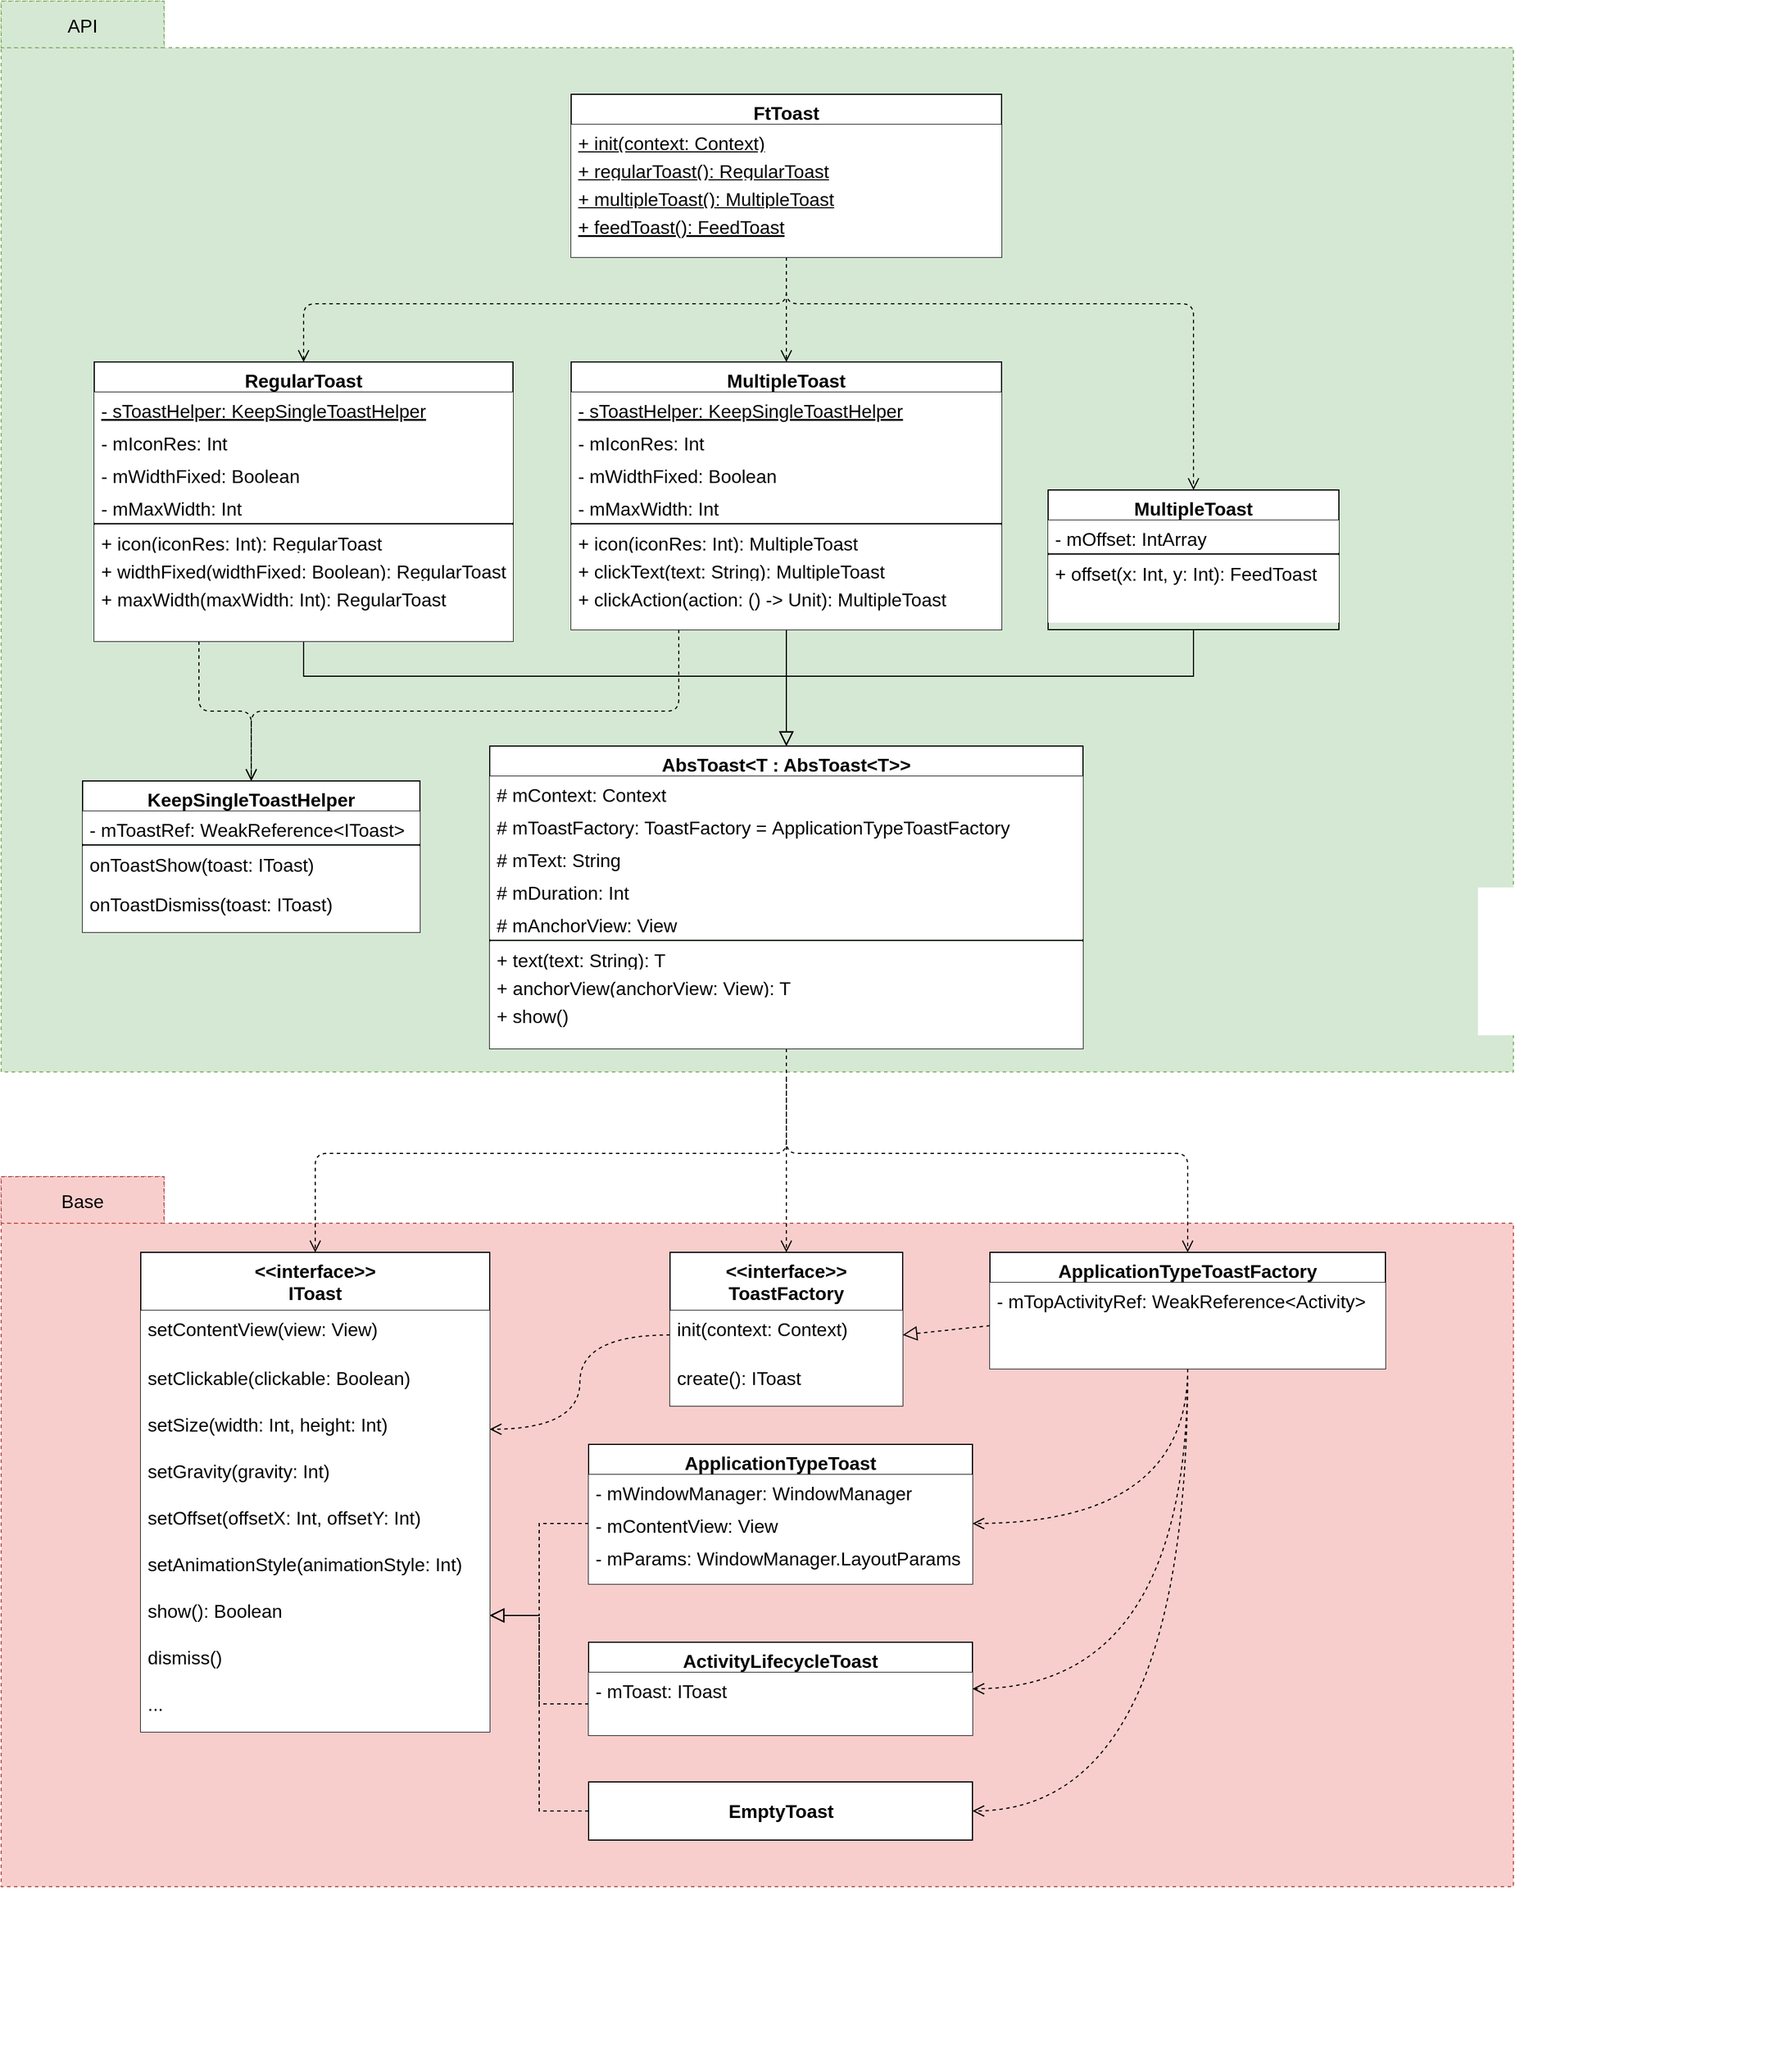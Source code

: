 <mxfile version="14.4.3" type="github">
  <diagram id="C5RBs43oDa-KdzZeNtuy" name="Page-1">
    <mxGraphModel dx="4164" dy="1985" grid="1" gridSize="10" guides="1" tooltips="1" connect="1" arrows="1" fold="1" page="1" pageScale="1" pageWidth="827" pageHeight="1169" math="0" shadow="0">
      <root>
        <mxCell id="WIyWlLk6GJQsqaUBKTNV-0" />
        <mxCell id="WIyWlLk6GJQsqaUBKTNV-1" parent="WIyWlLk6GJQsqaUBKTNV-0" />
        <mxCell id="pUb_GiG7vOhpu216ZRw7-0" value="" style="shape=folder;fontStyle=1;spacingTop=10;tabWidth=140;tabHeight=40;tabPosition=left;html=1;strokeWidth=1;dashed=1;strokeColor=#82b366;fillColor=#d5e8d4;" vertex="1" parent="WIyWlLk6GJQsqaUBKTNV-1">
          <mxGeometry x="-1570" y="360" width="1300" height="920" as="geometry" />
        </mxCell>
        <mxCell id="pUb_GiG7vOhpu216ZRw7-1" value="" style="shape=folder;fontStyle=1;spacingTop=10;tabWidth=140;tabHeight=40;tabPosition=left;html=1;strokeWidth=1;dashed=1;strokeColor=#b85450;fillColor=#f8cecc;" vertex="1" parent="WIyWlLk6GJQsqaUBKTNV-1">
          <mxGeometry x="-1570" y="1370" width="1300" height="610" as="geometry" />
        </mxCell>
        <mxCell id="pUb_GiG7vOhpu216ZRw7-2" value="&lt;&lt;interface&gt;&gt;&#xa;ToastFactory" style="swimlane;fontStyle=1;align=center;verticalAlign=top;childLayout=stackLayout;horizontal=1;startSize=50;horizontalStack=0;resizeParent=1;resizeLast=0;collapsible=1;marginBottom=0;rounded=0;shadow=0;strokeWidth=1;fontSize=16;" vertex="1" parent="WIyWlLk6GJQsqaUBKTNV-1">
          <mxGeometry x="-995" y="1435" width="200" height="132" as="geometry">
            <mxRectangle x="130" y="380" width="160" height="26" as="alternateBounds" />
          </mxGeometry>
        </mxCell>
        <mxCell id="pUb_GiG7vOhpu216ZRw7-3" value="init(context: Context)" style="text;align=left;verticalAlign=top;spacingLeft=4;spacingRight=4;overflow=hidden;rotatable=0;points=[[0,0.5],[1,0.5]];portConstraint=eastwest;fontSize=16;fillColor=#ffffff;" vertex="1" parent="pUb_GiG7vOhpu216ZRw7-2">
          <mxGeometry y="50" width="200" height="42" as="geometry" />
        </mxCell>
        <mxCell id="pUb_GiG7vOhpu216ZRw7-4" value="create(): IToast" style="text;align=left;verticalAlign=top;spacingLeft=4;spacingRight=4;overflow=hidden;rotatable=0;points=[[0,0.5],[1,0.5]];portConstraint=eastwest;fontSize=16;fillColor=#ffffff;" vertex="1" parent="pUb_GiG7vOhpu216ZRw7-2">
          <mxGeometry y="92" width="200" height="40" as="geometry" />
        </mxCell>
        <mxCell id="pUb_GiG7vOhpu216ZRw7-5" value="ApplicationTypeToastFactory" style="swimlane;fontStyle=1;align=center;verticalAlign=top;childLayout=stackLayout;horizontal=1;startSize=26;horizontalStack=0;resizeParent=1;resizeLast=0;collapsible=1;marginBottom=0;rounded=0;shadow=0;strokeWidth=1;fontSize=16;fillColor=#FFFFFF;" vertex="1" parent="WIyWlLk6GJQsqaUBKTNV-1">
          <mxGeometry x="-720" y="1435" width="340" height="100" as="geometry">
            <mxRectangle x="130" y="380" width="160" height="26" as="alternateBounds" />
          </mxGeometry>
        </mxCell>
        <mxCell id="pUb_GiG7vOhpu216ZRw7-6" value="- mTopActivityRef: WeakReference&lt;Activity&gt;" style="text;align=left;verticalAlign=top;spacingLeft=4;spacingRight=4;overflow=hidden;rotatable=0;points=[[0,0.5],[1,0.5]];portConstraint=eastwest;rounded=0;shadow=0;html=0;fontSize=16;fillColor=#ffffff;" vertex="1" parent="pUb_GiG7vOhpu216ZRw7-5">
          <mxGeometry y="26" width="340" height="74" as="geometry" />
        </mxCell>
        <mxCell id="pUb_GiG7vOhpu216ZRw7-7" value="ApplicationTypeToast" style="swimlane;fontStyle=1;align=center;verticalAlign=top;childLayout=stackLayout;horizontal=1;startSize=26;horizontalStack=0;resizeParent=1;resizeLast=0;collapsible=1;marginBottom=0;rounded=0;shadow=0;strokeWidth=1;fontSize=16;" vertex="1" parent="WIyWlLk6GJQsqaUBKTNV-1">
          <mxGeometry x="-1065" y="1600" width="330" height="120" as="geometry">
            <mxRectangle x="130" y="380" width="160" height="26" as="alternateBounds" />
          </mxGeometry>
        </mxCell>
        <mxCell id="pUb_GiG7vOhpu216ZRw7-8" value="- mWindowManager: WindowManager" style="text;align=left;verticalAlign=top;spacingLeft=4;spacingRight=4;overflow=hidden;rotatable=0;points=[[0,0.5],[1,0.5]];portConstraint=eastwest;rounded=0;shadow=0;html=0;fontSize=16;fillColor=#ffffff;" vertex="1" parent="pUb_GiG7vOhpu216ZRw7-7">
          <mxGeometry y="26" width="330" height="28" as="geometry" />
        </mxCell>
        <mxCell id="pUb_GiG7vOhpu216ZRw7-9" value="- mContentView: View" style="text;align=left;verticalAlign=top;spacingLeft=4;spacingRight=4;overflow=hidden;rotatable=0;points=[[0,0.5],[1,0.5]];portConstraint=eastwest;rounded=0;shadow=0;html=0;fontSize=16;fillColor=#ffffff;" vertex="1" parent="pUb_GiG7vOhpu216ZRw7-7">
          <mxGeometry y="54" width="330" height="28" as="geometry" />
        </mxCell>
        <mxCell id="pUb_GiG7vOhpu216ZRw7-10" value="- mParams: WindowManager.LayoutParams" style="text;align=left;verticalAlign=top;spacingLeft=4;spacingRight=4;overflow=hidden;rotatable=0;points=[[0,0.5],[1,0.5]];portConstraint=eastwest;rounded=0;shadow=0;html=0;fontSize=16;fillColor=#ffffff;" vertex="1" parent="pUb_GiG7vOhpu216ZRw7-7">
          <mxGeometry y="82" width="330" height="38" as="geometry" />
        </mxCell>
        <mxCell id="pUb_GiG7vOhpu216ZRw7-11" style="edgeStyle=orthogonalEdgeStyle;rounded=0;orthogonalLoop=1;jettySize=auto;html=1;exitX=1;exitY=0.5;exitDx=0;exitDy=0;fontSize=16;" edge="1" parent="pUb_GiG7vOhpu216ZRw7-7">
          <mxGeometry relative="1" as="geometry">
            <mxPoint x="630" y="340.0" as="sourcePoint" />
            <mxPoint x="630" y="340.0" as="targetPoint" />
          </mxGeometry>
        </mxCell>
        <mxCell id="pUb_GiG7vOhpu216ZRw7-12" value="AbsToast&lt;T : AbsToast&lt;T&gt;&gt;" style="swimlane;fontStyle=1;align=center;verticalAlign=top;childLayout=stackLayout;horizontal=1;startSize=26;horizontalStack=0;resizeParent=1;resizeLast=0;collapsible=1;marginBottom=0;rounded=0;shadow=0;strokeWidth=1;fontSize=16;" vertex="1" parent="WIyWlLk6GJQsqaUBKTNV-1">
          <mxGeometry x="-1150" y="1000" width="510" height="260" as="geometry">
            <mxRectangle x="130" y="380" width="160" height="26" as="alternateBounds" />
          </mxGeometry>
        </mxCell>
        <mxCell id="pUb_GiG7vOhpu216ZRw7-13" value="# mContext: Context" style="text;align=left;verticalAlign=top;spacingLeft=4;spacingRight=4;overflow=hidden;rotatable=0;points=[[0,0.5],[1,0.5]];portConstraint=eastwest;rounded=0;shadow=0;html=0;fontSize=16;fillColor=#ffffff;" vertex="1" parent="pUb_GiG7vOhpu216ZRw7-12">
          <mxGeometry y="26" width="510" height="28" as="geometry" />
        </mxCell>
        <mxCell id="pUb_GiG7vOhpu216ZRw7-14" value="# mToastFactory: ToastFactory = ApplicationTypeToastFactory" style="text;align=left;verticalAlign=top;spacingLeft=4;spacingRight=4;overflow=hidden;rotatable=0;points=[[0,0.5],[1,0.5]];portConstraint=eastwest;rounded=0;shadow=0;html=0;fontSize=16;fillColor=#ffffff;" vertex="1" parent="pUb_GiG7vOhpu216ZRw7-12">
          <mxGeometry y="54" width="510" height="28" as="geometry" />
        </mxCell>
        <mxCell id="pUb_GiG7vOhpu216ZRw7-15" value="# mText: String" style="text;align=left;verticalAlign=top;spacingLeft=4;spacingRight=4;overflow=hidden;rotatable=0;points=[[0,0.5],[1,0.5]];portConstraint=eastwest;rounded=0;shadow=0;html=0;fontSize=16;fillColor=#ffffff;" vertex="1" parent="pUb_GiG7vOhpu216ZRw7-12">
          <mxGeometry y="82" width="510" height="28" as="geometry" />
        </mxCell>
        <mxCell id="pUb_GiG7vOhpu216ZRw7-16" value="# mDuration: Int" style="text;align=left;verticalAlign=top;spacingLeft=4;spacingRight=4;overflow=hidden;rotatable=0;points=[[0,0.5],[1,0.5]];portConstraint=eastwest;rounded=0;shadow=0;html=0;fontSize=16;fillColor=#ffffff;" vertex="1" parent="pUb_GiG7vOhpu216ZRw7-12">
          <mxGeometry y="110" width="510" height="28" as="geometry" />
        </mxCell>
        <mxCell id="pUb_GiG7vOhpu216ZRw7-17" value="# mAnchorView: View" style="text;align=left;verticalAlign=top;spacingLeft=4;spacingRight=4;overflow=hidden;rotatable=0;points=[[0,0.5],[1,0.5]];portConstraint=eastwest;rounded=0;shadow=0;html=0;fontSize=16;fillColor=#ffffff;" vertex="1" parent="pUb_GiG7vOhpu216ZRw7-12">
          <mxGeometry y="138" width="510" height="28" as="geometry" />
        </mxCell>
        <mxCell id="pUb_GiG7vOhpu216ZRw7-18" value="" style="line;strokeWidth=1;html=1;perimeter=backbonePerimeter;points=[];outlineConnect=0;fillColor=#ffffff;gradientColor=#ffffff;align=center;" vertex="1" parent="pUb_GiG7vOhpu216ZRw7-12">
          <mxGeometry y="166" width="510" height="2" as="geometry" />
        </mxCell>
        <mxCell id="pUb_GiG7vOhpu216ZRw7-19" value="+ text(text: String): T" style="text;align=left;verticalAlign=top;spacingLeft=4;spacingRight=4;overflow=hidden;rotatable=0;points=[[0,0.5],[1,0.5]];portConstraint=eastwest;fontStyle=0;fontSize=16;fillColor=#ffffff;" vertex="1" parent="pUb_GiG7vOhpu216ZRw7-12">
          <mxGeometry y="168" width="510" height="24" as="geometry" />
        </mxCell>
        <mxCell id="pUb_GiG7vOhpu216ZRw7-20" value="+ anchorView(anchorView: View): T" style="text;align=left;verticalAlign=top;spacingLeft=4;spacingRight=4;overflow=hidden;rotatable=0;points=[[0,0.5],[1,0.5]];portConstraint=eastwest;fontStyle=0;fontSize=16;fillColor=#ffffff;" vertex="1" parent="pUb_GiG7vOhpu216ZRw7-12">
          <mxGeometry y="192" width="510" height="24" as="geometry" />
        </mxCell>
        <mxCell id="pUb_GiG7vOhpu216ZRw7-21" value="+ show()" style="text;align=left;verticalAlign=top;spacingLeft=4;spacingRight=4;overflow=hidden;rotatable=0;points=[[0,0.5],[1,0.5]];portConstraint=eastwest;fontStyle=0;fontSize=16;fillColor=#ffffff;" vertex="1" parent="pUb_GiG7vOhpu216ZRw7-12">
          <mxGeometry y="216" width="510" height="44" as="geometry" />
        </mxCell>
        <mxCell id="pUb_GiG7vOhpu216ZRw7-22" style="edgeStyle=orthogonalEdgeStyle;rounded=0;orthogonalLoop=1;jettySize=auto;html=1;exitX=1;exitY=0.5;exitDx=0;exitDy=0;fontSize=16;" edge="1" parent="pUb_GiG7vOhpu216ZRw7-12">
          <mxGeometry relative="1" as="geometry">
            <mxPoint x="165" y="560.0" as="sourcePoint" />
            <mxPoint x="165" y="560.0" as="targetPoint" />
          </mxGeometry>
        </mxCell>
        <mxCell id="pUb_GiG7vOhpu216ZRw7-23" value="RegularToast" style="swimlane;fontStyle=1;align=center;verticalAlign=top;childLayout=stackLayout;horizontal=1;startSize=26;horizontalStack=0;resizeParent=1;resizeLast=0;collapsible=1;marginBottom=0;rounded=0;shadow=0;strokeWidth=1;fontSize=16;" vertex="1" parent="WIyWlLk6GJQsqaUBKTNV-1">
          <mxGeometry x="-1490" y="670" width="360" height="240" as="geometry">
            <mxRectangle x="130" y="380" width="160" height="26" as="alternateBounds" />
          </mxGeometry>
        </mxCell>
        <mxCell id="pUb_GiG7vOhpu216ZRw7-24" value="- sToastHelper: KeepSingleToastHelper" style="text;align=left;verticalAlign=top;spacingLeft=4;spacingRight=4;overflow=hidden;rotatable=0;points=[[0,0.5],[1,0.5]];portConstraint=eastwest;rounded=0;shadow=0;html=0;fontSize=16;fontStyle=4;fillColor=#ffffff;" vertex="1" parent="pUb_GiG7vOhpu216ZRw7-23">
          <mxGeometry y="26" width="360" height="28" as="geometry" />
        </mxCell>
        <mxCell id="pUb_GiG7vOhpu216ZRw7-25" value="- mIconRes: Int" style="text;align=left;verticalAlign=top;spacingLeft=4;spacingRight=4;overflow=hidden;rotatable=0;points=[[0,0.5],[1,0.5]];portConstraint=eastwest;rounded=0;shadow=0;html=0;fontSize=16;fillColor=#ffffff;" vertex="1" parent="pUb_GiG7vOhpu216ZRw7-23">
          <mxGeometry y="54" width="360" height="28" as="geometry" />
        </mxCell>
        <mxCell id="pUb_GiG7vOhpu216ZRw7-26" value="- mWidthFixed: Boolean" style="text;align=left;verticalAlign=top;spacingLeft=4;spacingRight=4;overflow=hidden;rotatable=0;points=[[0,0.5],[1,0.5]];portConstraint=eastwest;rounded=0;shadow=0;html=0;fontSize=16;fillColor=#ffffff;" vertex="1" parent="pUb_GiG7vOhpu216ZRw7-23">
          <mxGeometry y="82" width="360" height="28" as="geometry" />
        </mxCell>
        <mxCell id="pUb_GiG7vOhpu216ZRw7-27" value="- mMaxWidth: Int" style="text;align=left;verticalAlign=top;spacingLeft=4;spacingRight=4;overflow=hidden;rotatable=0;points=[[0,0.5],[1,0.5]];portConstraint=eastwest;rounded=0;shadow=0;html=0;fontSize=16;fillColor=#ffffff;" vertex="1" parent="pUb_GiG7vOhpu216ZRw7-23">
          <mxGeometry y="110" width="360" height="28" as="geometry" />
        </mxCell>
        <mxCell id="pUb_GiG7vOhpu216ZRw7-28" value="" style="line;html=1;strokeWidth=1;align=left;verticalAlign=middle;spacingTop=-1;spacingLeft=3;spacingRight=3;rotatable=0;labelPosition=right;points=[];portConstraint=eastwest;fontSize=16;fillColor=#000000;" vertex="1" parent="pUb_GiG7vOhpu216ZRw7-23">
          <mxGeometry y="138" width="360" height="2" as="geometry" />
        </mxCell>
        <mxCell id="pUb_GiG7vOhpu216ZRw7-29" value="+ icon(iconRes: Int): RegularToast" style="text;align=left;verticalAlign=top;spacingLeft=4;spacingRight=4;overflow=hidden;rotatable=0;points=[[0,0.5],[1,0.5]];portConstraint=eastwest;fontStyle=0;fontSize=16;fillColor=#ffffff;" vertex="1" parent="pUb_GiG7vOhpu216ZRw7-23">
          <mxGeometry y="140" width="360" height="24" as="geometry" />
        </mxCell>
        <mxCell id="pUb_GiG7vOhpu216ZRw7-30" value="+ widthFixed(widthFixed: Boolean): RegularToast" style="text;align=left;verticalAlign=top;spacingLeft=4;spacingRight=4;overflow=hidden;rotatable=0;points=[[0,0.5],[1,0.5]];portConstraint=eastwest;fontStyle=0;fontSize=16;fillColor=#ffffff;" vertex="1" parent="pUb_GiG7vOhpu216ZRw7-23">
          <mxGeometry y="164" width="360" height="24" as="geometry" />
        </mxCell>
        <mxCell id="pUb_GiG7vOhpu216ZRw7-31" value="+ maxWidth(maxWidth: Int): RegularToast" style="text;align=left;verticalAlign=top;spacingLeft=4;spacingRight=4;overflow=hidden;rotatable=0;points=[[0,0.5],[1,0.5]];portConstraint=eastwest;fontStyle=0;fontSize=16;fillColor=#ffffff;" vertex="1" parent="pUb_GiG7vOhpu216ZRw7-23">
          <mxGeometry y="188" width="360" height="52" as="geometry" />
        </mxCell>
        <mxCell id="pUb_GiG7vOhpu216ZRw7-32" style="edgeStyle=orthogonalEdgeStyle;rounded=0;orthogonalLoop=1;jettySize=auto;html=1;exitX=1;exitY=0.5;exitDx=0;exitDy=0;fontSize=16;" edge="1" parent="pUb_GiG7vOhpu216ZRw7-23">
          <mxGeometry relative="1" as="geometry">
            <mxPoint x="630" y="170.0" as="sourcePoint" />
            <mxPoint x="630" y="170.0" as="targetPoint" />
          </mxGeometry>
        </mxCell>
        <mxCell id="pUb_GiG7vOhpu216ZRw7-33" value="KeepSingleToastHelper" style="swimlane;fontStyle=1;align=center;verticalAlign=top;childLayout=stackLayout;horizontal=1;startSize=26;horizontalStack=0;resizeParent=1;resizeLast=0;collapsible=1;marginBottom=0;rounded=0;shadow=0;strokeWidth=1;fontSize=16;" vertex="1" parent="WIyWlLk6GJQsqaUBKTNV-1">
          <mxGeometry x="-1500" y="1030" width="290" height="130" as="geometry">
            <mxRectangle x="130" y="380" width="160" height="26" as="alternateBounds" />
          </mxGeometry>
        </mxCell>
        <mxCell id="pUb_GiG7vOhpu216ZRw7-34" value="- mToastRef: WeakReference&lt;IToast&gt;" style="text;align=left;verticalAlign=top;spacingLeft=4;spacingRight=4;overflow=hidden;rotatable=0;points=[[0,0.5],[1,0.5]];portConstraint=eastwest;rounded=0;shadow=0;html=0;fontSize=16;fillColor=#ffffff;" vertex="1" parent="pUb_GiG7vOhpu216ZRw7-33">
          <mxGeometry y="26" width="290" height="28" as="geometry" />
        </mxCell>
        <mxCell id="pUb_GiG7vOhpu216ZRw7-35" value="" style="line;strokeWidth=1;html=1;perimeter=backbonePerimeter;points=[];outlineConnect=0;fillColor=#ffffff;gradientColor=#ffffff;align=center;" vertex="1" parent="pUb_GiG7vOhpu216ZRw7-33">
          <mxGeometry y="54" width="290" height="2" as="geometry" />
        </mxCell>
        <mxCell id="pUb_GiG7vOhpu216ZRw7-36" value="onToastShow(toast: IToast)" style="text;align=left;verticalAlign=top;spacingLeft=4;spacingRight=4;overflow=hidden;rotatable=0;points=[[0,0.5],[1,0.5]];portConstraint=eastwest;fontStyle=0;fontSize=16;fillColor=#ffffff;" vertex="1" parent="pUb_GiG7vOhpu216ZRw7-33">
          <mxGeometry y="56" width="290" height="34" as="geometry" />
        </mxCell>
        <mxCell id="pUb_GiG7vOhpu216ZRw7-37" value="onToastDismiss(toast: IToast)" style="text;align=left;verticalAlign=top;spacingLeft=4;spacingRight=4;overflow=hidden;rotatable=0;points=[[0,0.5],[1,0.5]];portConstraint=eastwest;fontStyle=0;fontSize=16;fillColor=#ffffff;" vertex="1" parent="pUb_GiG7vOhpu216ZRw7-33">
          <mxGeometry y="90" width="290" height="40" as="geometry" />
        </mxCell>
        <mxCell id="pUb_GiG7vOhpu216ZRw7-38" style="edgeStyle=orthogonalEdgeStyle;rounded=0;orthogonalLoop=1;jettySize=auto;html=1;exitX=1;exitY=0.5;exitDx=0;exitDy=0;fontSize=16;" edge="1" parent="pUb_GiG7vOhpu216ZRw7-33">
          <mxGeometry relative="1" as="geometry">
            <mxPoint x="630" y="170.0" as="sourcePoint" />
            <mxPoint x="630" y="170.0" as="targetPoint" />
          </mxGeometry>
        </mxCell>
        <mxCell id="pUb_GiG7vOhpu216ZRw7-39" value="MultipleToast" style="swimlane;fontStyle=1;align=center;verticalAlign=top;childLayout=stackLayout;horizontal=1;startSize=26;horizontalStack=0;resizeParent=1;resizeLast=0;collapsible=1;marginBottom=0;rounded=0;shadow=0;strokeWidth=1;fontSize=16;" vertex="1" parent="WIyWlLk6GJQsqaUBKTNV-1">
          <mxGeometry x="-1080" y="670" width="370" height="230" as="geometry">
            <mxRectangle x="130" y="380" width="160" height="26" as="alternateBounds" />
          </mxGeometry>
        </mxCell>
        <mxCell id="pUb_GiG7vOhpu216ZRw7-40" value="- sToastHelper: KeepSingleToastHelper" style="text;align=left;verticalAlign=top;spacingLeft=4;spacingRight=4;overflow=hidden;rotatable=0;points=[[0,0.5],[1,0.5]];portConstraint=eastwest;rounded=0;shadow=0;html=0;fontSize=16;fontStyle=4;fillColor=#ffffff;" vertex="1" parent="pUb_GiG7vOhpu216ZRw7-39">
          <mxGeometry y="26" width="370" height="28" as="geometry" />
        </mxCell>
        <mxCell id="pUb_GiG7vOhpu216ZRw7-41" value="- mIconRes: Int" style="text;align=left;verticalAlign=top;spacingLeft=4;spacingRight=4;overflow=hidden;rotatable=0;points=[[0,0.5],[1,0.5]];portConstraint=eastwest;rounded=0;shadow=0;html=0;fontSize=16;fillColor=#ffffff;" vertex="1" parent="pUb_GiG7vOhpu216ZRw7-39">
          <mxGeometry y="54" width="370" height="28" as="geometry" />
        </mxCell>
        <mxCell id="pUb_GiG7vOhpu216ZRw7-42" value="- mWidthFixed: Boolean" style="text;align=left;verticalAlign=top;spacingLeft=4;spacingRight=4;overflow=hidden;rotatable=0;points=[[0,0.5],[1,0.5]];portConstraint=eastwest;rounded=0;shadow=0;html=0;fontSize=16;fillColor=#ffffff;" vertex="1" parent="pUb_GiG7vOhpu216ZRw7-39">
          <mxGeometry y="82" width="370" height="28" as="geometry" />
        </mxCell>
        <mxCell id="pUb_GiG7vOhpu216ZRw7-43" value="- mMaxWidth: Int" style="text;align=left;verticalAlign=top;spacingLeft=4;spacingRight=4;overflow=hidden;rotatable=0;points=[[0,0.5],[1,0.5]];portConstraint=eastwest;rounded=0;shadow=0;html=0;fontSize=16;fillColor=#ffffff;" vertex="1" parent="pUb_GiG7vOhpu216ZRw7-39">
          <mxGeometry y="110" width="370" height="28" as="geometry" />
        </mxCell>
        <mxCell id="pUb_GiG7vOhpu216ZRw7-44" value="" style="line;html=1;strokeWidth=1;align=left;verticalAlign=middle;spacingTop=-1;spacingLeft=3;spacingRight=3;rotatable=0;labelPosition=right;points=[];portConstraint=eastwest;fontSize=16;fillColor=#000000;" vertex="1" parent="pUb_GiG7vOhpu216ZRw7-39">
          <mxGeometry y="138" width="370" height="2" as="geometry" />
        </mxCell>
        <mxCell id="pUb_GiG7vOhpu216ZRw7-45" value="+ icon(iconRes: Int): MultipleToast" style="text;align=left;verticalAlign=top;spacingLeft=4;spacingRight=4;overflow=hidden;rotatable=0;points=[[0,0.5],[1,0.5]];portConstraint=eastwest;fontStyle=0;fontSize=16;fillColor=#ffffff;" vertex="1" parent="pUb_GiG7vOhpu216ZRw7-39">
          <mxGeometry y="140" width="370" height="24" as="geometry" />
        </mxCell>
        <mxCell id="pUb_GiG7vOhpu216ZRw7-46" value="+ clickText(text: String): MultipleToast" style="text;align=left;verticalAlign=top;spacingLeft=4;spacingRight=4;overflow=hidden;rotatable=0;points=[[0,0.5],[1,0.5]];portConstraint=eastwest;fontStyle=0;fontSize=16;fillColor=#ffffff;" vertex="1" parent="pUb_GiG7vOhpu216ZRw7-39">
          <mxGeometry y="164" width="370" height="24" as="geometry" />
        </mxCell>
        <mxCell id="pUb_GiG7vOhpu216ZRw7-47" value="+ clickAction(action: () -&gt; Unit): MultipleToast" style="text;align=left;verticalAlign=top;spacingLeft=4;spacingRight=4;overflow=hidden;rotatable=0;points=[[0,0.5],[1,0.5]];portConstraint=eastwest;fontStyle=0;fontSize=16;fillColor=#ffffff;" vertex="1" parent="pUb_GiG7vOhpu216ZRw7-39">
          <mxGeometry y="188" width="370" height="42" as="geometry" />
        </mxCell>
        <mxCell id="pUb_GiG7vOhpu216ZRw7-48" style="edgeStyle=orthogonalEdgeStyle;rounded=0;orthogonalLoop=1;jettySize=auto;html=1;exitX=1;exitY=0.5;exitDx=0;exitDy=0;fontSize=16;" edge="1" parent="pUb_GiG7vOhpu216ZRw7-39">
          <mxGeometry relative="1" as="geometry">
            <mxPoint x="630" y="170.0" as="sourcePoint" />
            <mxPoint x="630" y="170.0" as="targetPoint" />
          </mxGeometry>
        </mxCell>
        <mxCell id="pUb_GiG7vOhpu216ZRw7-49" style="edgeStyle=orthogonalEdgeStyle;rounded=0;orthogonalLoop=1;jettySize=auto;html=1;exitX=1;exitY=0.5;exitDx=0;exitDy=0;fontSize=16;" edge="1" parent="WIyWlLk6GJQsqaUBKTNV-1">
          <mxGeometry relative="1" as="geometry">
            <mxPoint x="-440" y="840" as="sourcePoint" />
            <mxPoint x="-440" y="840" as="targetPoint" />
          </mxGeometry>
        </mxCell>
        <mxCell id="pUb_GiG7vOhpu216ZRw7-50" value="MultipleToast" style="swimlane;fontStyle=1;align=center;verticalAlign=top;childLayout=stackLayout;horizontal=1;startSize=26;horizontalStack=0;resizeParent=1;resizeLast=0;collapsible=1;marginBottom=0;rounded=0;shadow=0;strokeWidth=1;fontSize=16;" vertex="1" parent="WIyWlLk6GJQsqaUBKTNV-1">
          <mxGeometry x="-670" y="780" width="250" height="120" as="geometry">
            <mxRectangle x="130" y="380" width="160" height="26" as="alternateBounds" />
          </mxGeometry>
        </mxCell>
        <mxCell id="pUb_GiG7vOhpu216ZRw7-51" value="- mOffset: IntArray" style="text;align=left;verticalAlign=top;spacingLeft=4;spacingRight=4;overflow=hidden;rotatable=0;points=[[0,0.5],[1,0.5]];portConstraint=eastwest;rounded=0;shadow=0;html=0;fontSize=16;fontStyle=0;fillColor=#ffffff;" vertex="1" parent="pUb_GiG7vOhpu216ZRw7-50">
          <mxGeometry y="26" width="250" height="28" as="geometry" />
        </mxCell>
        <mxCell id="pUb_GiG7vOhpu216ZRw7-52" value="" style="line;html=1;strokeWidth=1;align=left;verticalAlign=middle;spacingTop=-1;spacingLeft=3;spacingRight=3;rotatable=0;labelPosition=right;points=[];portConstraint=eastwest;fontSize=16;fillColor=#000000;" vertex="1" parent="pUb_GiG7vOhpu216ZRw7-50">
          <mxGeometry y="54" width="250" height="2" as="geometry" />
        </mxCell>
        <mxCell id="pUb_GiG7vOhpu216ZRw7-53" value="+ offset(x: Int, y: Int): FeedToast" style="text;align=left;verticalAlign=top;spacingLeft=4;spacingRight=4;overflow=hidden;rotatable=0;points=[[0,0.5],[1,0.5]];portConstraint=eastwest;fontStyle=0;fontSize=16;fillColor=#ffffff;" vertex="1" parent="pUb_GiG7vOhpu216ZRw7-50">
          <mxGeometry y="56" width="250" height="58" as="geometry" />
        </mxCell>
        <mxCell id="pUb_GiG7vOhpu216ZRw7-54" style="edgeStyle=orthogonalEdgeStyle;rounded=0;orthogonalLoop=1;jettySize=auto;html=1;exitX=1;exitY=0.5;exitDx=0;exitDy=0;fontSize=16;" edge="1" parent="pUb_GiG7vOhpu216ZRw7-50">
          <mxGeometry relative="1" as="geometry">
            <mxPoint x="630" y="170.0" as="sourcePoint" />
            <mxPoint x="630" y="170.0" as="targetPoint" />
          </mxGeometry>
        </mxCell>
        <mxCell id="pUb_GiG7vOhpu216ZRw7-55" value="" style="html=1;verticalAlign=bottom;endArrow=open;dashed=1;endSize=8;fontSize=16;exitX=0.5;exitY=1;exitDx=0;exitDy=0;entryX=0.5;entryY=0;entryDx=0;entryDy=0;edgeStyle=orthogonalEdgeStyle;" edge="1" parent="WIyWlLk6GJQsqaUBKTNV-1" source="pUb_GiG7vOhpu216ZRw7-76" target="pUb_GiG7vOhpu216ZRw7-23">
          <mxGeometry y="-60" relative="1" as="geometry">
            <mxPoint x="-1270" y="470" as="sourcePoint" />
            <mxPoint x="-1480" y="520" as="targetPoint" />
            <mxPoint as="offset" />
            <Array as="points">
              <mxPoint x="-895" y="620" />
              <mxPoint x="-1310" y="620" />
            </Array>
          </mxGeometry>
        </mxCell>
        <mxCell id="pUb_GiG7vOhpu216ZRw7-56" value="" style="endArrow=block;endSize=10;endFill=0;shadow=0;strokeWidth=1;rounded=0;elbow=vertical;fontSize=16;exitX=0.5;exitY=1;exitDx=0;exitDy=0;entryX=0.5;entryY=0;entryDx=0;entryDy=0;edgeStyle=orthogonalEdgeStyle;" edge="1" parent="WIyWlLk6GJQsqaUBKTNV-1" source="pUb_GiG7vOhpu216ZRw7-23" target="pUb_GiG7vOhpu216ZRw7-12">
          <mxGeometry width="160" relative="1" as="geometry">
            <mxPoint x="-1020" y="930" as="sourcePoint" />
            <mxPoint x="-1140" y="970" as="targetPoint" />
            <Array as="points">
              <mxPoint x="-1310" y="940" />
              <mxPoint x="-895" y="940" />
            </Array>
          </mxGeometry>
        </mxCell>
        <mxCell id="pUb_GiG7vOhpu216ZRw7-57" value="" style="endArrow=block;endSize=10;endFill=0;shadow=0;strokeWidth=1;rounded=0;elbow=vertical;fontSize=16;entryX=0.5;entryY=0;entryDx=0;entryDy=0;exitX=0.5;exitY=1;exitDx=0;exitDy=0;" edge="1" parent="WIyWlLk6GJQsqaUBKTNV-1" source="pUb_GiG7vOhpu216ZRw7-39" target="pUb_GiG7vOhpu216ZRw7-12">
          <mxGeometry width="160" relative="1" as="geometry">
            <mxPoint x="-895" y="912" as="sourcePoint" />
            <mxPoint x="-895" y="990" as="targetPoint" />
          </mxGeometry>
        </mxCell>
        <mxCell id="pUb_GiG7vOhpu216ZRw7-58" value="" style="endArrow=block;endSize=10;endFill=0;shadow=0;strokeWidth=1;rounded=0;elbow=vertical;fontSize=16;entryX=0.5;entryY=0;entryDx=0;entryDy=0;exitX=0.5;exitY=1;exitDx=0;exitDy=0;edgeStyle=orthogonalEdgeStyle;" edge="1" parent="WIyWlLk6GJQsqaUBKTNV-1" source="pUb_GiG7vOhpu216ZRw7-50" target="pUb_GiG7vOhpu216ZRw7-12">
          <mxGeometry width="160" relative="1" as="geometry">
            <mxPoint x="-895" y="912" as="sourcePoint" />
            <mxPoint x="-895" y="990" as="targetPoint" />
            <Array as="points">
              <mxPoint x="-545" y="940" />
              <mxPoint x="-895" y="940" />
            </Array>
          </mxGeometry>
        </mxCell>
        <mxCell id="pUb_GiG7vOhpu216ZRw7-59" value="" style="html=1;verticalAlign=bottom;endArrow=open;dashed=1;endSize=8;fontSize=16;exitX=0.25;exitY=1;exitDx=0;exitDy=0;entryX=0.5;entryY=0;entryDx=0;entryDy=0;edgeStyle=elbowEdgeStyle;elbow=vertical;" edge="1" parent="WIyWlLk6GJQsqaUBKTNV-1" source="pUb_GiG7vOhpu216ZRw7-39" target="pUb_GiG7vOhpu216ZRw7-33">
          <mxGeometry y="-60" relative="1" as="geometry">
            <mxPoint x="-1460" y="1190" as="sourcePoint" />
            <mxPoint x="-1580" y="1190" as="targetPoint" />
            <mxPoint as="offset" />
            <Array as="points">
              <mxPoint x="-1150" y="970" />
            </Array>
          </mxGeometry>
        </mxCell>
        <mxCell id="pUb_GiG7vOhpu216ZRw7-60" value="" style="html=1;verticalAlign=bottom;endArrow=open;dashed=1;endSize=8;fontSize=16;exitX=0.25;exitY=1;exitDx=0;exitDy=0;entryX=0.5;entryY=0;entryDx=0;entryDy=0;edgeStyle=elbowEdgeStyle;elbow=vertical;" edge="1" parent="WIyWlLk6GJQsqaUBKTNV-1" source="pUb_GiG7vOhpu216ZRw7-23" target="pUb_GiG7vOhpu216ZRw7-33">
          <mxGeometry y="-60" relative="1" as="geometry">
            <mxPoint x="-1460" y="1190" as="sourcePoint" />
            <mxPoint x="-1580" y="1190" as="targetPoint" />
            <mxPoint as="offset" />
          </mxGeometry>
        </mxCell>
        <mxCell id="pUb_GiG7vOhpu216ZRw7-61" value="&lt;b style=&quot;font-size: 16px&quot;&gt;&lt;font style=&quot;font-size: 16px&quot;&gt;EmptyToast&lt;br&gt;&lt;/font&gt;&lt;/b&gt;" style="html=1;fontSize=16;" vertex="1" parent="WIyWlLk6GJQsqaUBKTNV-1">
          <mxGeometry x="-1065" y="1890" width="330" height="50" as="geometry" />
        </mxCell>
        <mxCell id="pUb_GiG7vOhpu216ZRw7-62" value="" style="html=1;verticalAlign=bottom;endArrow=open;dashed=1;endSize=8;fontSize=16;entryX=0.5;entryY=0;entryDx=0;entryDy=0;exitX=0.5;exitY=1;exitDx=0;exitDy=0;" edge="1" parent="WIyWlLk6GJQsqaUBKTNV-1" source="pUb_GiG7vOhpu216ZRw7-12" target="pUb_GiG7vOhpu216ZRw7-2">
          <mxGeometry y="-60" relative="1" as="geometry">
            <mxPoint x="-720" y="1385" as="sourcePoint" />
            <mxPoint x="-680" y="1383.33" as="targetPoint" />
            <mxPoint as="offset" />
          </mxGeometry>
        </mxCell>
        <mxCell id="pUb_GiG7vOhpu216ZRw7-63" value="" style="endArrow=block;endSize=10;endFill=0;shadow=0;strokeWidth=1;rounded=0;fontSize=16;dashed=1;exitX=0;exitY=0.5;exitDx=0;exitDy=0;entryX=1;entryY=0.5;entryDx=0;entryDy=0;edgeStyle=elbowEdgeStyle;" edge="1" parent="WIyWlLk6GJQsqaUBKTNV-1" source="pUb_GiG7vOhpu216ZRw7-9" target="pUb_GiG7vOhpu216ZRw7-91">
          <mxGeometry width="160" relative="1" as="geometry">
            <mxPoint x="-1520" y="1910" as="sourcePoint" />
            <mxPoint x="-1130" y="1650" as="targetPoint" />
          </mxGeometry>
        </mxCell>
        <mxCell id="pUb_GiG7vOhpu216ZRw7-64" value="" style="html=1;verticalAlign=bottom;endArrow=open;dashed=1;endSize=8;fontSize=16;exitX=0.5;exitY=1;exitDx=0;exitDy=0;entryX=1;entryY=0.5;entryDx=0;entryDy=0;edgeStyle=orthogonalEdgeStyle;curved=1;" edge="1" parent="WIyWlLk6GJQsqaUBKTNV-1" source="pUb_GiG7vOhpu216ZRw7-5" target="pUb_GiG7vOhpu216ZRw7-9">
          <mxGeometry y="-60" relative="1" as="geometry">
            <mxPoint x="-480" y="1700" as="sourcePoint" />
            <mxPoint x="-690" y="1750" as="targetPoint" />
            <mxPoint as="offset" />
          </mxGeometry>
        </mxCell>
        <mxCell id="pUb_GiG7vOhpu216ZRw7-65" value="" style="endArrow=block;endSize=10;endFill=0;shadow=0;strokeWidth=1;rounded=0;elbow=vertical;fontSize=16;dashed=1;exitX=0;exitY=0.5;exitDx=0;exitDy=0;entryX=1;entryY=0.5;entryDx=0;entryDy=0;" edge="1" parent="WIyWlLk6GJQsqaUBKTNV-1" source="pUb_GiG7vOhpu216ZRw7-6" target="pUb_GiG7vOhpu216ZRw7-3">
          <mxGeometry width="160" relative="1" as="geometry">
            <mxPoint x="-1520" y="1910" as="sourcePoint" />
            <mxPoint x="-1640" y="1950" as="targetPoint" />
          </mxGeometry>
        </mxCell>
        <mxCell id="pUb_GiG7vOhpu216ZRw7-66" value="" style="html=1;verticalAlign=bottom;endArrow=open;dashed=1;endSize=8;fontSize=16;exitX=0.5;exitY=1.583;exitDx=0;exitDy=0;exitPerimeter=0;edgeStyle=orthogonalEdgeStyle;entryX=0.5;entryY=0;entryDx=0;entryDy=0;" edge="1" parent="WIyWlLk6GJQsqaUBKTNV-1" source="pUb_GiG7vOhpu216ZRw7-21" target="pUb_GiG7vOhpu216ZRw7-84">
          <mxGeometry y="-60" relative="1" as="geometry">
            <mxPoint x="-480" y="1700" as="sourcePoint" />
            <mxPoint x="-1300" y="1385" as="targetPoint" />
            <mxPoint as="offset" />
            <Array as="points">
              <mxPoint x="-895" y="1350" />
              <mxPoint x="-1300" y="1350" />
            </Array>
          </mxGeometry>
        </mxCell>
        <mxCell id="pUb_GiG7vOhpu216ZRw7-67" value="" style="html=1;verticalAlign=bottom;endArrow=open;dashed=1;endSize=8;fontSize=16;entryX=0.5;entryY=0;entryDx=0;entryDy=0;exitX=0.5;exitY=1;exitDx=0;exitDy=0;edgeStyle=elbowEdgeStyle;elbow=vertical;" edge="1" parent="WIyWlLk6GJQsqaUBKTNV-1" source="pUb_GiG7vOhpu216ZRw7-12" target="pUb_GiG7vOhpu216ZRw7-5">
          <mxGeometry y="-60" relative="1" as="geometry">
            <mxPoint x="-420" y="1270" as="sourcePoint" />
            <mxPoint x="-680" y="1383.33" as="targetPoint" />
            <mxPoint as="offset" />
            <Array as="points">
              <mxPoint x="-720" y="1350" />
            </Array>
          </mxGeometry>
        </mxCell>
        <mxCell id="pUb_GiG7vOhpu216ZRw7-68" value="ActivityLifecycleToast" style="swimlane;fontStyle=1;align=center;verticalAlign=top;childLayout=stackLayout;horizontal=1;startSize=26;horizontalStack=0;resizeParent=1;resizeLast=0;collapsible=1;marginBottom=0;rounded=0;shadow=0;strokeWidth=1;fontSize=16;" vertex="1" parent="WIyWlLk6GJQsqaUBKTNV-1">
          <mxGeometry x="-1065" y="1770" width="330" height="80" as="geometry">
            <mxRectangle x="130" y="380" width="160" height="26" as="alternateBounds" />
          </mxGeometry>
        </mxCell>
        <mxCell id="pUb_GiG7vOhpu216ZRw7-69" value="- mToast: IToast" style="text;align=left;verticalAlign=top;spacingLeft=4;spacingRight=4;overflow=hidden;rotatable=0;points=[[0,0.5],[1,0.5]];portConstraint=eastwest;rounded=0;shadow=0;html=0;fontSize=16;fillColor=#ffffff;" vertex="1" parent="pUb_GiG7vOhpu216ZRw7-68">
          <mxGeometry y="26" width="330" height="54" as="geometry" />
        </mxCell>
        <mxCell id="pUb_GiG7vOhpu216ZRw7-70" style="edgeStyle=orthogonalEdgeStyle;rounded=0;orthogonalLoop=1;jettySize=auto;html=1;exitX=1;exitY=0.5;exitDx=0;exitDy=0;fontSize=16;" edge="1" parent="pUb_GiG7vOhpu216ZRw7-68">
          <mxGeometry relative="1" as="geometry">
            <mxPoint x="630" y="340.0" as="sourcePoint" />
            <mxPoint x="630" y="340.0" as="targetPoint" />
          </mxGeometry>
        </mxCell>
        <mxCell id="pUb_GiG7vOhpu216ZRw7-71" value="" style="html=1;verticalAlign=bottom;endArrow=open;dashed=1;endSize=8;fontSize=16;exitX=0.5;exitY=1;exitDx=0;exitDy=0;entryX=1;entryY=0.5;entryDx=0;entryDy=0;edgeStyle=orthogonalEdgeStyle;curved=1;" edge="1" parent="WIyWlLk6GJQsqaUBKTNV-1" source="pUb_GiG7vOhpu216ZRw7-5" target="pUb_GiG7vOhpu216ZRw7-68">
          <mxGeometry y="-60" relative="1" as="geometry">
            <mxPoint x="-480" y="1700" as="sourcePoint" />
            <mxPoint x="-690" y="1750" as="targetPoint" />
            <mxPoint as="offset" />
          </mxGeometry>
        </mxCell>
        <mxCell id="pUb_GiG7vOhpu216ZRw7-72" value="" style="html=1;verticalAlign=bottom;endArrow=open;dashed=1;endSize=8;fontSize=16;exitX=0.5;exitY=1;exitDx=0;exitDy=0;edgeStyle=orthogonalEdgeStyle;entryX=1;entryY=0.5;entryDx=0;entryDy=0;curved=1;" edge="1" parent="WIyWlLk6GJQsqaUBKTNV-1" source="pUb_GiG7vOhpu216ZRw7-5" target="pUb_GiG7vOhpu216ZRw7-61">
          <mxGeometry y="-60" relative="1" as="geometry">
            <mxPoint x="-480" y="1700" as="sourcePoint" />
            <mxPoint x="-690" y="1750" as="targetPoint" />
            <mxPoint as="offset" />
          </mxGeometry>
        </mxCell>
        <mxCell id="pUb_GiG7vOhpu216ZRw7-73" value="" style="endArrow=block;endSize=10;endFill=0;shadow=0;strokeWidth=1;rounded=0;elbow=vertical;fontSize=16;dashed=1;exitX=0;exitY=0.5;exitDx=0;exitDy=0;entryX=1;entryY=0.5;entryDx=0;entryDy=0;edgeStyle=orthogonalEdgeStyle;" edge="1" parent="WIyWlLk6GJQsqaUBKTNV-1" source="pUb_GiG7vOhpu216ZRw7-69" target="pUb_GiG7vOhpu216ZRw7-91">
          <mxGeometry width="160" relative="1" as="geometry">
            <mxPoint x="-1520" y="1910" as="sourcePoint" />
            <mxPoint x="-1150" y="1740" as="targetPoint" />
          </mxGeometry>
        </mxCell>
        <mxCell id="pUb_GiG7vOhpu216ZRw7-74" value="" style="endArrow=block;endSize=10;endFill=0;shadow=0;strokeWidth=1;rounded=0;elbow=vertical;fontSize=16;dashed=1;exitX=0;exitY=0.5;exitDx=0;exitDy=0;entryX=1;entryY=0.5;entryDx=0;entryDy=0;edgeStyle=orthogonalEdgeStyle;" edge="1" parent="WIyWlLk6GJQsqaUBKTNV-1" source="pUb_GiG7vOhpu216ZRw7-61" target="pUb_GiG7vOhpu216ZRw7-91">
          <mxGeometry width="160" relative="1" as="geometry">
            <mxPoint x="-1520" y="1910" as="sourcePoint" />
            <mxPoint x="-1140" y="1870" as="targetPoint" />
          </mxGeometry>
        </mxCell>
        <mxCell id="pUb_GiG7vOhpu216ZRw7-75" value="" style="html=1;verticalAlign=bottom;endArrow=open;dashed=1;endSize=8;fontSize=16;exitX=0;exitY=0.5;exitDx=0;exitDy=0;entryX=1;entryY=0.5;entryDx=0;entryDy=0;edgeStyle=orthogonalEdgeStyle;curved=1;" edge="1" parent="WIyWlLk6GJQsqaUBKTNV-1" source="pUb_GiG7vOhpu216ZRw7-3" target="pUb_GiG7vOhpu216ZRw7-87">
          <mxGeometry y="-60" relative="1" as="geometry">
            <mxPoint x="-480" y="1700" as="sourcePoint" />
            <mxPoint x="-690" y="1750" as="targetPoint" />
            <mxPoint as="offset" />
          </mxGeometry>
        </mxCell>
        <mxCell id="pUb_GiG7vOhpu216ZRw7-76" value="FtToast" style="swimlane;fontStyle=1;align=center;verticalAlign=top;childLayout=stackLayout;horizontal=1;startSize=26;horizontalStack=0;resizeParent=1;resizeLast=0;collapsible=1;marginBottom=0;rounded=0;shadow=0;strokeWidth=1;fontSize=16;" vertex="1" parent="WIyWlLk6GJQsqaUBKTNV-1">
          <mxGeometry x="-1080" y="440" width="370" height="140" as="geometry">
            <mxRectangle x="130" y="380" width="160" height="26" as="alternateBounds" />
          </mxGeometry>
        </mxCell>
        <mxCell id="pUb_GiG7vOhpu216ZRw7-77" value="+ init(context: Context)" style="text;align=left;verticalAlign=top;spacingLeft=4;spacingRight=4;overflow=hidden;rotatable=0;points=[[0,0.5],[1,0.5]];portConstraint=eastwest;fontStyle=4;fontSize=16;fillColor=#ffffff;" vertex="1" parent="pUb_GiG7vOhpu216ZRw7-76">
          <mxGeometry y="26" width="370" height="24" as="geometry" />
        </mxCell>
        <mxCell id="pUb_GiG7vOhpu216ZRw7-78" value="+ regularToast(): RegularToast" style="text;align=left;verticalAlign=top;spacingLeft=4;spacingRight=4;overflow=hidden;rotatable=0;points=[[0,0.5],[1,0.5]];portConstraint=eastwest;fontStyle=4;fontSize=16;fillColor=#ffffff;" vertex="1" parent="pUb_GiG7vOhpu216ZRw7-76">
          <mxGeometry y="50" width="370" height="24" as="geometry" />
        </mxCell>
        <mxCell id="pUb_GiG7vOhpu216ZRw7-79" value="+ multipleToast(): MultipleToast" style="text;align=left;verticalAlign=top;spacingLeft=4;spacingRight=4;overflow=hidden;rotatable=0;points=[[0,0.5],[1,0.5]];portConstraint=eastwest;fontStyle=4;fontSize=16;fillColor=#ffffff;" vertex="1" parent="pUb_GiG7vOhpu216ZRw7-76">
          <mxGeometry y="74" width="370" height="24" as="geometry" />
        </mxCell>
        <mxCell id="pUb_GiG7vOhpu216ZRw7-80" style="edgeStyle=orthogonalEdgeStyle;rounded=0;orthogonalLoop=1;jettySize=auto;html=1;exitX=1;exitY=0.5;exitDx=0;exitDy=0;fontSize=16;" edge="1" parent="pUb_GiG7vOhpu216ZRw7-76">
          <mxGeometry relative="1" as="geometry">
            <mxPoint x="630" y="170.0" as="sourcePoint" />
            <mxPoint x="630" y="170.0" as="targetPoint" />
          </mxGeometry>
        </mxCell>
        <mxCell id="pUb_GiG7vOhpu216ZRw7-81" value="+ feedToast(): FeedToast" style="text;align=left;verticalAlign=top;spacingLeft=4;spacingRight=4;overflow=hidden;rotatable=0;points=[[0,0.5],[1,0.5]];portConstraint=eastwest;fontStyle=4;fontSize=16;fillColor=#ffffff;" vertex="1" parent="pUb_GiG7vOhpu216ZRw7-76">
          <mxGeometry y="98" width="370" height="42" as="geometry" />
        </mxCell>
        <mxCell id="pUb_GiG7vOhpu216ZRw7-82" value="" style="html=1;verticalAlign=bottom;endArrow=open;dashed=1;endSize=8;fontSize=16;exitX=0.5;exitY=1;exitDx=0;exitDy=0;entryX=0.5;entryY=0;entryDx=0;entryDy=0;" edge="1" parent="WIyWlLk6GJQsqaUBKTNV-1" source="pUb_GiG7vOhpu216ZRw7-76" target="pUb_GiG7vOhpu216ZRw7-39">
          <mxGeometry y="-60" relative="1" as="geometry">
            <mxPoint x="-1270" y="470" as="sourcePoint" />
            <mxPoint x="-1480" y="520" as="targetPoint" />
            <mxPoint as="offset" />
          </mxGeometry>
        </mxCell>
        <mxCell id="pUb_GiG7vOhpu216ZRw7-83" value="" style="html=1;verticalAlign=bottom;endArrow=open;dashed=1;endSize=8;fontSize=16;exitX=0.5;exitY=1;exitDx=0;exitDy=0;entryX=0.5;entryY=0;entryDx=0;entryDy=0;edgeStyle=elbowEdgeStyle;elbow=vertical;" edge="1" parent="WIyWlLk6GJQsqaUBKTNV-1" source="pUb_GiG7vOhpu216ZRw7-76" target="pUb_GiG7vOhpu216ZRw7-50">
          <mxGeometry y="-60" relative="1" as="geometry">
            <mxPoint x="-1270" y="470" as="sourcePoint" />
            <mxPoint x="-1480" y="520" as="targetPoint" />
            <mxPoint as="offset" />
            <Array as="points">
              <mxPoint x="-700" y="620" />
              <mxPoint x="-710" y="590" />
            </Array>
          </mxGeometry>
        </mxCell>
        <mxCell id="pUb_GiG7vOhpu216ZRw7-84" value="&lt;&lt;interface&gt;&gt;&#xa;IToast" style="swimlane;fontStyle=1;align=center;verticalAlign=top;childLayout=stackLayout;horizontal=1;startSize=50;horizontalStack=0;resizeParent=1;resizeLast=0;collapsible=1;marginBottom=0;rounded=0;shadow=0;strokeWidth=1;fontSize=16;fillColor=#FFFFFF;" vertex="1" parent="WIyWlLk6GJQsqaUBKTNV-1">
          <mxGeometry x="-1450" y="1435" width="300" height="412" as="geometry">
            <mxRectangle x="130" y="380" width="160" height="26" as="alternateBounds" />
          </mxGeometry>
        </mxCell>
        <mxCell id="pUb_GiG7vOhpu216ZRw7-85" value="setContentView(view: View)" style="text;align=left;verticalAlign=top;spacingLeft=4;spacingRight=4;overflow=hidden;rotatable=0;points=[[0,0.5],[1,0.5]];portConstraint=eastwest;fontSize=16;fillColor=#ffffff;" vertex="1" parent="pUb_GiG7vOhpu216ZRw7-84">
          <mxGeometry y="50" width="300" height="42" as="geometry" />
        </mxCell>
        <mxCell id="pUb_GiG7vOhpu216ZRw7-86" value="setClickable(clickable: Boolean)" style="text;align=left;verticalAlign=top;spacingLeft=4;spacingRight=4;overflow=hidden;rotatable=0;points=[[0,0.5],[1,0.5]];portConstraint=eastwest;fontSize=16;fillColor=#ffffff;" vertex="1" parent="pUb_GiG7vOhpu216ZRw7-84">
          <mxGeometry y="92" width="300" height="40" as="geometry" />
        </mxCell>
        <mxCell id="pUb_GiG7vOhpu216ZRw7-87" value="setSize(width: Int, height: Int)" style="text;align=left;verticalAlign=top;spacingLeft=4;spacingRight=4;overflow=hidden;rotatable=0;points=[[0,0.5],[1,0.5]];portConstraint=eastwest;fontSize=16;fillColor=#ffffff;" vertex="1" parent="pUb_GiG7vOhpu216ZRw7-84">
          <mxGeometry y="132" width="300" height="40" as="geometry" />
        </mxCell>
        <mxCell id="pUb_GiG7vOhpu216ZRw7-88" value="setGravity(gravity: Int)" style="text;align=left;verticalAlign=top;spacingLeft=4;spacingRight=4;overflow=hidden;rotatable=0;points=[[0,0.5],[1,0.5]];portConstraint=eastwest;fontSize=16;fillColor=#ffffff;" vertex="1" parent="pUb_GiG7vOhpu216ZRw7-84">
          <mxGeometry y="172" width="300" height="40" as="geometry" />
        </mxCell>
        <mxCell id="pUb_GiG7vOhpu216ZRw7-89" value="setOffset(offsetX: Int, offsetY: Int)" style="text;align=left;verticalAlign=top;spacingLeft=4;spacingRight=4;overflow=hidden;rotatable=0;points=[[0,0.5],[1,0.5]];portConstraint=eastwest;fontSize=16;fillColor=#ffffff;" vertex="1" parent="pUb_GiG7vOhpu216ZRw7-84">
          <mxGeometry y="212" width="300" height="40" as="geometry" />
        </mxCell>
        <mxCell id="pUb_GiG7vOhpu216ZRw7-90" value="setAnimationStyle(animationStyle: Int)" style="text;align=left;verticalAlign=top;spacingLeft=4;spacingRight=4;overflow=hidden;rotatable=0;points=[[0,0.5],[1,0.5]];portConstraint=eastwest;fontSize=16;fillColor=#ffffff;" vertex="1" parent="pUb_GiG7vOhpu216ZRw7-84">
          <mxGeometry y="252" width="300" height="40" as="geometry" />
        </mxCell>
        <mxCell id="pUb_GiG7vOhpu216ZRw7-91" value="show(): Boolean" style="text;align=left;verticalAlign=top;spacingLeft=4;spacingRight=4;overflow=hidden;rotatable=0;points=[[0,0.5],[1,0.5]];portConstraint=eastwest;fontSize=16;fillColor=#ffffff;" vertex="1" parent="pUb_GiG7vOhpu216ZRw7-84">
          <mxGeometry y="292" width="300" height="40" as="geometry" />
        </mxCell>
        <mxCell id="pUb_GiG7vOhpu216ZRw7-92" value="dismiss()" style="text;align=left;verticalAlign=top;spacingLeft=4;spacingRight=4;overflow=hidden;rotatable=0;points=[[0,0.5],[1,0.5]];portConstraint=eastwest;fontSize=16;fillColor=#ffffff;" vertex="1" parent="pUb_GiG7vOhpu216ZRw7-84">
          <mxGeometry y="332" width="300" height="40" as="geometry" />
        </mxCell>
        <mxCell id="pUb_GiG7vOhpu216ZRw7-93" value="..." style="text;align=left;verticalAlign=top;spacingLeft=4;spacingRight=4;overflow=hidden;rotatable=0;points=[[0,0.5],[1,0.5]];portConstraint=eastwest;fontSize=16;fillColor=#ffffff;" vertex="1" parent="pUb_GiG7vOhpu216ZRw7-84">
          <mxGeometry y="372" width="300" height="40" as="geometry" />
        </mxCell>
        <mxCell id="pUb_GiG7vOhpu216ZRw7-94" value="Base" style="text;align=center;verticalAlign=middle;spacingLeft=4;spacingRight=4;overflow=hidden;rotatable=0;points=[[0,0.5],[1,0.5]];portConstraint=eastwest;fontSize=16;strokeColor=#b85450;fillColor=#f8cecc;dashed=1;" vertex="1" parent="WIyWlLk6GJQsqaUBKTNV-1">
          <mxGeometry x="-1570" y="1370" width="140" height="40" as="geometry" />
        </mxCell>
        <mxCell id="pUb_GiG7vOhpu216ZRw7-95" value="API" style="text;align=center;verticalAlign=middle;spacingLeft=4;spacingRight=4;overflow=hidden;rotatable=0;points=[[0,0.5],[1,0.5]];portConstraint=eastwest;rounded=0;shadow=0;html=0;fontSize=16;fillColor=#d5e8d4;strokeColor=#82b366;dashed=1;" vertex="1" parent="WIyWlLk6GJQsqaUBKTNV-1">
          <mxGeometry x="-1570" y="360" width="140" height="40" as="geometry" />
        </mxCell>
      </root>
    </mxGraphModel>
  </diagram>
</mxfile>

